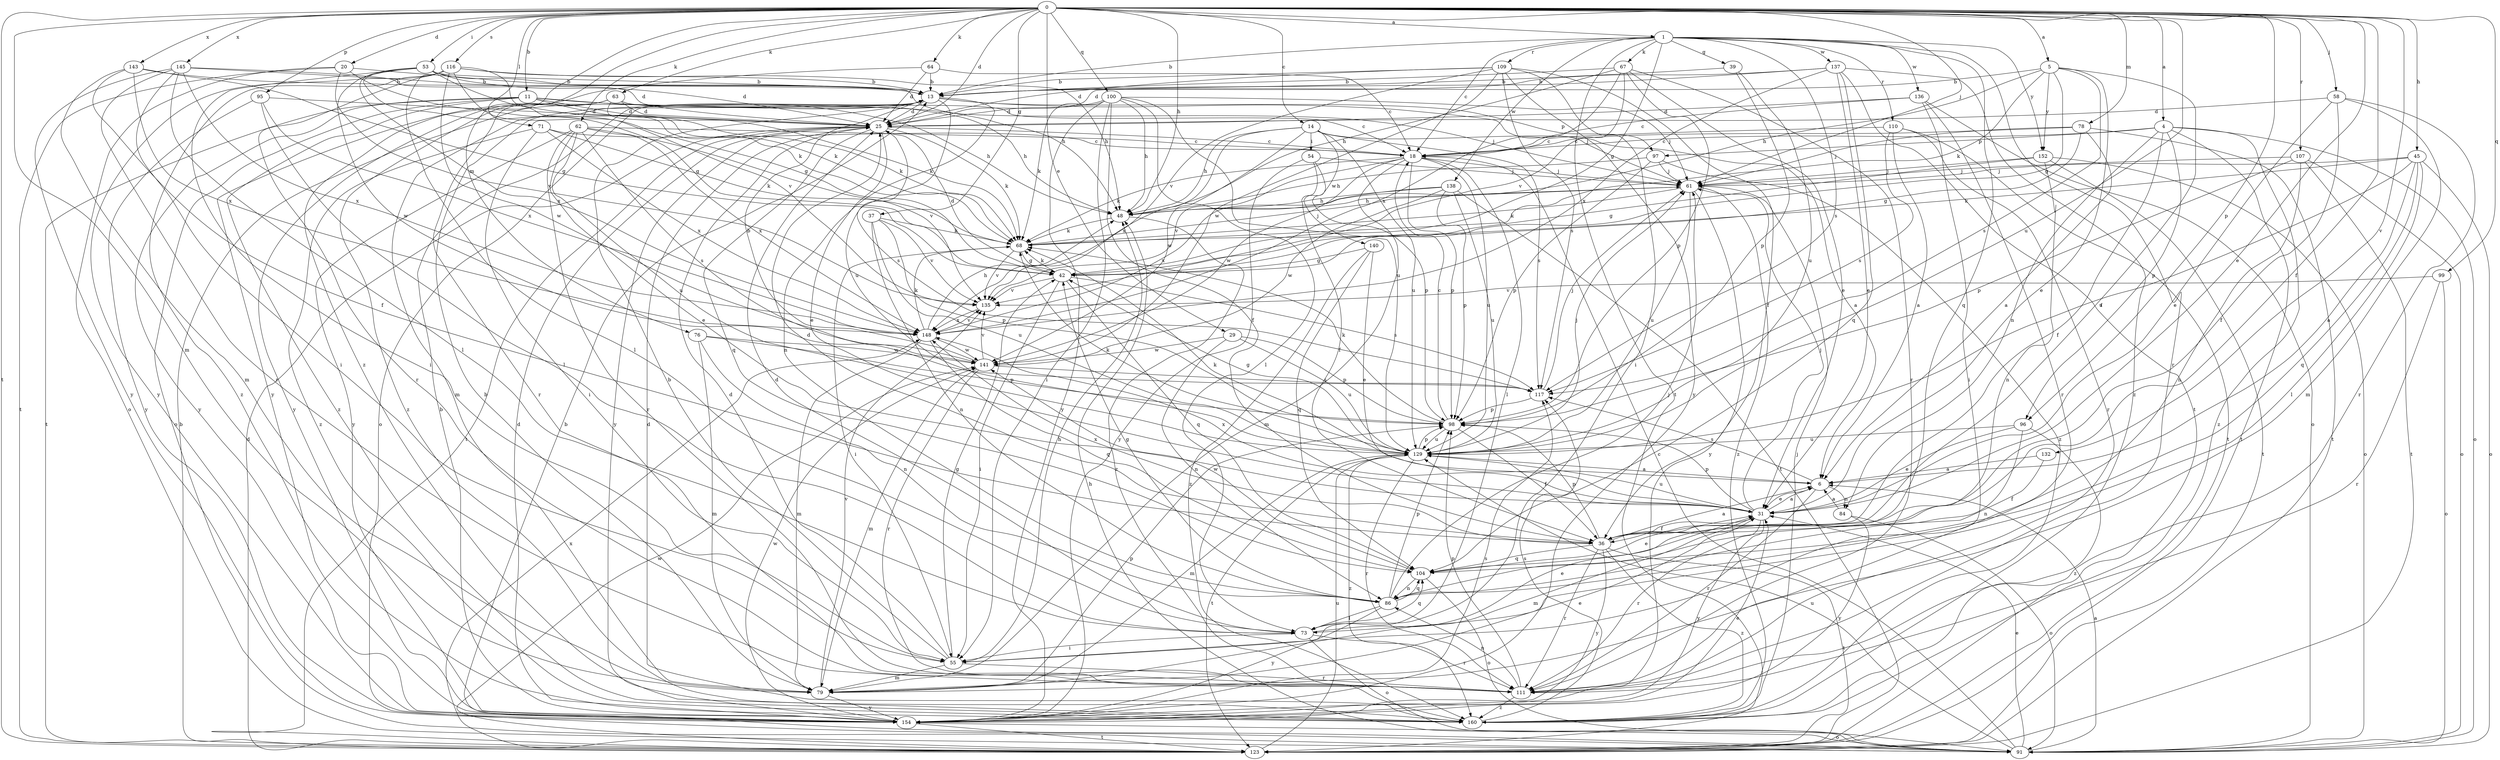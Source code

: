 strict digraph  {
0;
1;
4;
5;
6;
11;
13;
14;
18;
20;
25;
29;
31;
36;
37;
39;
42;
45;
48;
53;
54;
55;
58;
61;
62;
63;
64;
67;
68;
71;
73;
76;
78;
79;
84;
86;
91;
95;
96;
97;
98;
99;
100;
104;
107;
109;
110;
111;
116;
117;
123;
129;
132;
135;
136;
137;
138;
140;
141;
143;
145;
148;
152;
154;
160;
0 -> 1  [label=a];
0 -> 4  [label=a];
0 -> 5  [label=a];
0 -> 11  [label=b];
0 -> 14  [label=c];
0 -> 20  [label=d];
0 -> 25  [label=d];
0 -> 29  [label=e];
0 -> 31  [label=e];
0 -> 36  [label=f];
0 -> 37  [label=g];
0 -> 45  [label=h];
0 -> 48  [label=h];
0 -> 53  [label=i];
0 -> 58  [label=j];
0 -> 61  [label=j];
0 -> 62  [label=k];
0 -> 63  [label=k];
0 -> 64  [label=k];
0 -> 71  [label=l];
0 -> 76  [label=m];
0 -> 78  [label=m];
0 -> 79  [label=m];
0 -> 95  [label=p];
0 -> 96  [label=p];
0 -> 99  [label=q];
0 -> 100  [label=q];
0 -> 107  [label=r];
0 -> 116  [label=s];
0 -> 123  [label=t];
0 -> 129  [label=u];
0 -> 132  [label=v];
0 -> 143  [label=x];
0 -> 145  [label=x];
0 -> 160  [label=z];
1 -> 13  [label=b];
1 -> 18  [label=c];
1 -> 39  [label=g];
1 -> 42  [label=g];
1 -> 67  [label=k];
1 -> 104  [label=q];
1 -> 109  [label=r];
1 -> 110  [label=r];
1 -> 111  [label=r];
1 -> 117  [label=s];
1 -> 123  [label=t];
1 -> 136  [label=w];
1 -> 137  [label=w];
1 -> 138  [label=w];
1 -> 152  [label=y];
4 -> 18  [label=c];
4 -> 36  [label=f];
4 -> 84  [label=n];
4 -> 91  [label=o];
4 -> 96  [label=p];
4 -> 97  [label=p];
4 -> 123  [label=t];
4 -> 160  [label=z];
5 -> 13  [label=b];
5 -> 31  [label=e];
5 -> 36  [label=f];
5 -> 42  [label=g];
5 -> 48  [label=h];
5 -> 68  [label=k];
5 -> 117  [label=s];
5 -> 152  [label=y];
6 -> 31  [label=e];
6 -> 68  [label=k];
6 -> 84  [label=n];
6 -> 111  [label=r];
6 -> 117  [label=s];
11 -> 25  [label=d];
11 -> 48  [label=h];
11 -> 61  [label=j];
11 -> 68  [label=k];
11 -> 91  [label=o];
11 -> 123  [label=t];
11 -> 154  [label=y];
11 -> 160  [label=z];
13 -> 25  [label=d];
13 -> 61  [label=j];
13 -> 79  [label=m];
13 -> 86  [label=n];
13 -> 91  [label=o];
13 -> 97  [label=p];
13 -> 129  [label=u];
14 -> 6  [label=a];
14 -> 48  [label=h];
14 -> 54  [label=i];
14 -> 117  [label=s];
14 -> 129  [label=u];
14 -> 140  [label=w];
14 -> 141  [label=w];
14 -> 148  [label=x];
18 -> 61  [label=j];
18 -> 68  [label=k];
18 -> 73  [label=l];
18 -> 79  [label=m];
18 -> 98  [label=p];
18 -> 129  [label=u];
18 -> 135  [label=v];
18 -> 141  [label=w];
20 -> 13  [label=b];
20 -> 42  [label=g];
20 -> 91  [label=o];
20 -> 123  [label=t];
20 -> 135  [label=v];
25 -> 18  [label=c];
25 -> 31  [label=e];
25 -> 68  [label=k];
25 -> 104  [label=q];
25 -> 117  [label=s];
25 -> 123  [label=t];
25 -> 154  [label=y];
29 -> 86  [label=n];
29 -> 98  [label=p];
29 -> 129  [label=u];
29 -> 141  [label=w];
31 -> 6  [label=a];
31 -> 36  [label=f];
31 -> 61  [label=j];
31 -> 79  [label=m];
31 -> 98  [label=p];
31 -> 111  [label=r];
31 -> 129  [label=u];
31 -> 148  [label=x];
31 -> 154  [label=y];
36 -> 6  [label=a];
36 -> 25  [label=d];
36 -> 98  [label=p];
36 -> 104  [label=q];
36 -> 111  [label=r];
36 -> 123  [label=t];
36 -> 148  [label=x];
36 -> 154  [label=y];
36 -> 160  [label=z];
37 -> 68  [label=k];
37 -> 86  [label=n];
37 -> 98  [label=p];
37 -> 129  [label=u];
37 -> 135  [label=v];
39 -> 13  [label=b];
39 -> 98  [label=p];
39 -> 129  [label=u];
42 -> 25  [label=d];
42 -> 55  [label=i];
42 -> 68  [label=k];
42 -> 104  [label=q];
42 -> 117  [label=s];
42 -> 135  [label=v];
45 -> 6  [label=a];
45 -> 61  [label=j];
45 -> 68  [label=k];
45 -> 73  [label=l];
45 -> 91  [label=o];
45 -> 104  [label=q];
45 -> 129  [label=u];
48 -> 68  [label=k];
48 -> 160  [label=z];
53 -> 13  [label=b];
53 -> 25  [label=d];
53 -> 42  [label=g];
53 -> 48  [label=h];
53 -> 55  [label=i];
53 -> 68  [label=k];
53 -> 141  [label=w];
53 -> 148  [label=x];
54 -> 36  [label=f];
54 -> 61  [label=j];
54 -> 98  [label=p];
54 -> 154  [label=y];
55 -> 13  [label=b];
55 -> 25  [label=d];
55 -> 42  [label=g];
55 -> 48  [label=h];
55 -> 79  [label=m];
55 -> 111  [label=r];
58 -> 25  [label=d];
58 -> 31  [label=e];
58 -> 36  [label=f];
58 -> 79  [label=m];
58 -> 111  [label=r];
61 -> 48  [label=h];
61 -> 68  [label=k];
61 -> 129  [label=u];
61 -> 154  [label=y];
61 -> 160  [label=z];
62 -> 18  [label=c];
62 -> 31  [label=e];
62 -> 111  [label=r];
62 -> 117  [label=s];
62 -> 129  [label=u];
62 -> 135  [label=v];
62 -> 148  [label=x];
62 -> 154  [label=y];
63 -> 18  [label=c];
63 -> 25  [label=d];
63 -> 48  [label=h];
63 -> 68  [label=k];
63 -> 111  [label=r];
63 -> 154  [label=y];
63 -> 160  [label=z];
64 -> 13  [label=b];
64 -> 18  [label=c];
64 -> 25  [label=d];
64 -> 154  [label=y];
67 -> 13  [label=b];
67 -> 31  [label=e];
67 -> 48  [label=h];
67 -> 98  [label=p];
67 -> 111  [label=r];
67 -> 135  [label=v];
67 -> 148  [label=x];
68 -> 42  [label=g];
68 -> 55  [label=i];
68 -> 61  [label=j];
68 -> 135  [label=v];
71 -> 18  [label=c];
71 -> 55  [label=i];
71 -> 68  [label=k];
71 -> 148  [label=x];
71 -> 160  [label=z];
73 -> 25  [label=d];
73 -> 31  [label=e];
73 -> 55  [label=i];
73 -> 91  [label=o];
73 -> 104  [label=q];
73 -> 111  [label=r];
76 -> 79  [label=m];
76 -> 86  [label=n];
76 -> 98  [label=p];
76 -> 141  [label=w];
78 -> 6  [label=a];
78 -> 18  [label=c];
78 -> 42  [label=g];
78 -> 61  [label=j];
78 -> 123  [label=t];
79 -> 13  [label=b];
79 -> 31  [label=e];
79 -> 98  [label=p];
79 -> 135  [label=v];
79 -> 154  [label=y];
84 -> 6  [label=a];
84 -> 91  [label=o];
84 -> 154  [label=y];
86 -> 42  [label=g];
86 -> 61  [label=j];
86 -> 73  [label=l];
86 -> 98  [label=p];
86 -> 104  [label=q];
86 -> 154  [label=y];
91 -> 6  [label=a];
91 -> 13  [label=b];
91 -> 18  [label=c];
91 -> 31  [label=e];
91 -> 48  [label=h];
91 -> 129  [label=u];
95 -> 25  [label=d];
95 -> 73  [label=l];
95 -> 148  [label=x];
95 -> 154  [label=y];
96 -> 31  [label=e];
96 -> 86  [label=n];
96 -> 129  [label=u];
96 -> 160  [label=z];
97 -> 48  [label=h];
97 -> 61  [label=j];
97 -> 98  [label=p];
97 -> 160  [label=z];
98 -> 18  [label=c];
98 -> 36  [label=f];
98 -> 68  [label=k];
98 -> 129  [label=u];
99 -> 91  [label=o];
99 -> 111  [label=r];
99 -> 135  [label=v];
100 -> 25  [label=d];
100 -> 36  [label=f];
100 -> 48  [label=h];
100 -> 55  [label=i];
100 -> 61  [label=j];
100 -> 68  [label=k];
100 -> 73  [label=l];
100 -> 129  [label=u];
100 -> 154  [label=y];
104 -> 31  [label=e];
104 -> 86  [label=n];
104 -> 91  [label=o];
104 -> 141  [label=w];
107 -> 61  [label=j];
107 -> 86  [label=n];
107 -> 91  [label=o];
107 -> 98  [label=p];
107 -> 123  [label=t];
109 -> 13  [label=b];
109 -> 25  [label=d];
109 -> 36  [label=f];
109 -> 55  [label=i];
109 -> 117  [label=s];
109 -> 135  [label=v];
109 -> 141  [label=w];
109 -> 154  [label=y];
110 -> 6  [label=a];
110 -> 18  [label=c];
110 -> 111  [label=r];
110 -> 117  [label=s];
110 -> 123  [label=t];
111 -> 86  [label=n];
111 -> 98  [label=p];
111 -> 160  [label=z];
116 -> 13  [label=b];
116 -> 48  [label=h];
116 -> 68  [label=k];
116 -> 73  [label=l];
116 -> 111  [label=r];
116 -> 135  [label=v];
116 -> 141  [label=w];
116 -> 154  [label=y];
116 -> 160  [label=z];
117 -> 61  [label=j];
117 -> 98  [label=p];
123 -> 13  [label=b];
123 -> 25  [label=d];
123 -> 129  [label=u];
123 -> 141  [label=w];
123 -> 148  [label=x];
129 -> 6  [label=a];
129 -> 42  [label=g];
129 -> 61  [label=j];
129 -> 68  [label=k];
129 -> 79  [label=m];
129 -> 98  [label=p];
129 -> 111  [label=r];
129 -> 123  [label=t];
129 -> 160  [label=z];
132 -> 6  [label=a];
132 -> 36  [label=f];
135 -> 148  [label=x];
136 -> 18  [label=c];
136 -> 25  [label=d];
136 -> 55  [label=i];
136 -> 91  [label=o];
136 -> 111  [label=r];
137 -> 13  [label=b];
137 -> 25  [label=d];
137 -> 31  [label=e];
137 -> 104  [label=q];
137 -> 123  [label=t];
137 -> 148  [label=x];
137 -> 160  [label=z];
138 -> 48  [label=h];
138 -> 98  [label=p];
138 -> 123  [label=t];
138 -> 129  [label=u];
138 -> 141  [label=w];
138 -> 148  [label=x];
140 -> 31  [label=e];
140 -> 42  [label=g];
140 -> 104  [label=q];
140 -> 160  [label=z];
141 -> 13  [label=b];
141 -> 79  [label=m];
141 -> 111  [label=r];
141 -> 117  [label=s];
141 -> 135  [label=v];
143 -> 13  [label=b];
143 -> 36  [label=f];
143 -> 42  [label=g];
143 -> 79  [label=m];
143 -> 148  [label=x];
145 -> 13  [label=b];
145 -> 25  [label=d];
145 -> 55  [label=i];
145 -> 73  [label=l];
145 -> 111  [label=r];
145 -> 148  [label=x];
145 -> 154  [label=y];
148 -> 48  [label=h];
148 -> 68  [label=k];
148 -> 79  [label=m];
148 -> 104  [label=q];
148 -> 135  [label=v];
148 -> 141  [label=w];
152 -> 42  [label=g];
152 -> 61  [label=j];
152 -> 86  [label=n];
152 -> 91  [label=o];
152 -> 123  [label=t];
154 -> 13  [label=b];
154 -> 25  [label=d];
154 -> 31  [label=e];
154 -> 91  [label=o];
154 -> 117  [label=s];
154 -> 123  [label=t];
154 -> 141  [label=w];
160 -> 25  [label=d];
160 -> 61  [label=j];
160 -> 117  [label=s];
}
